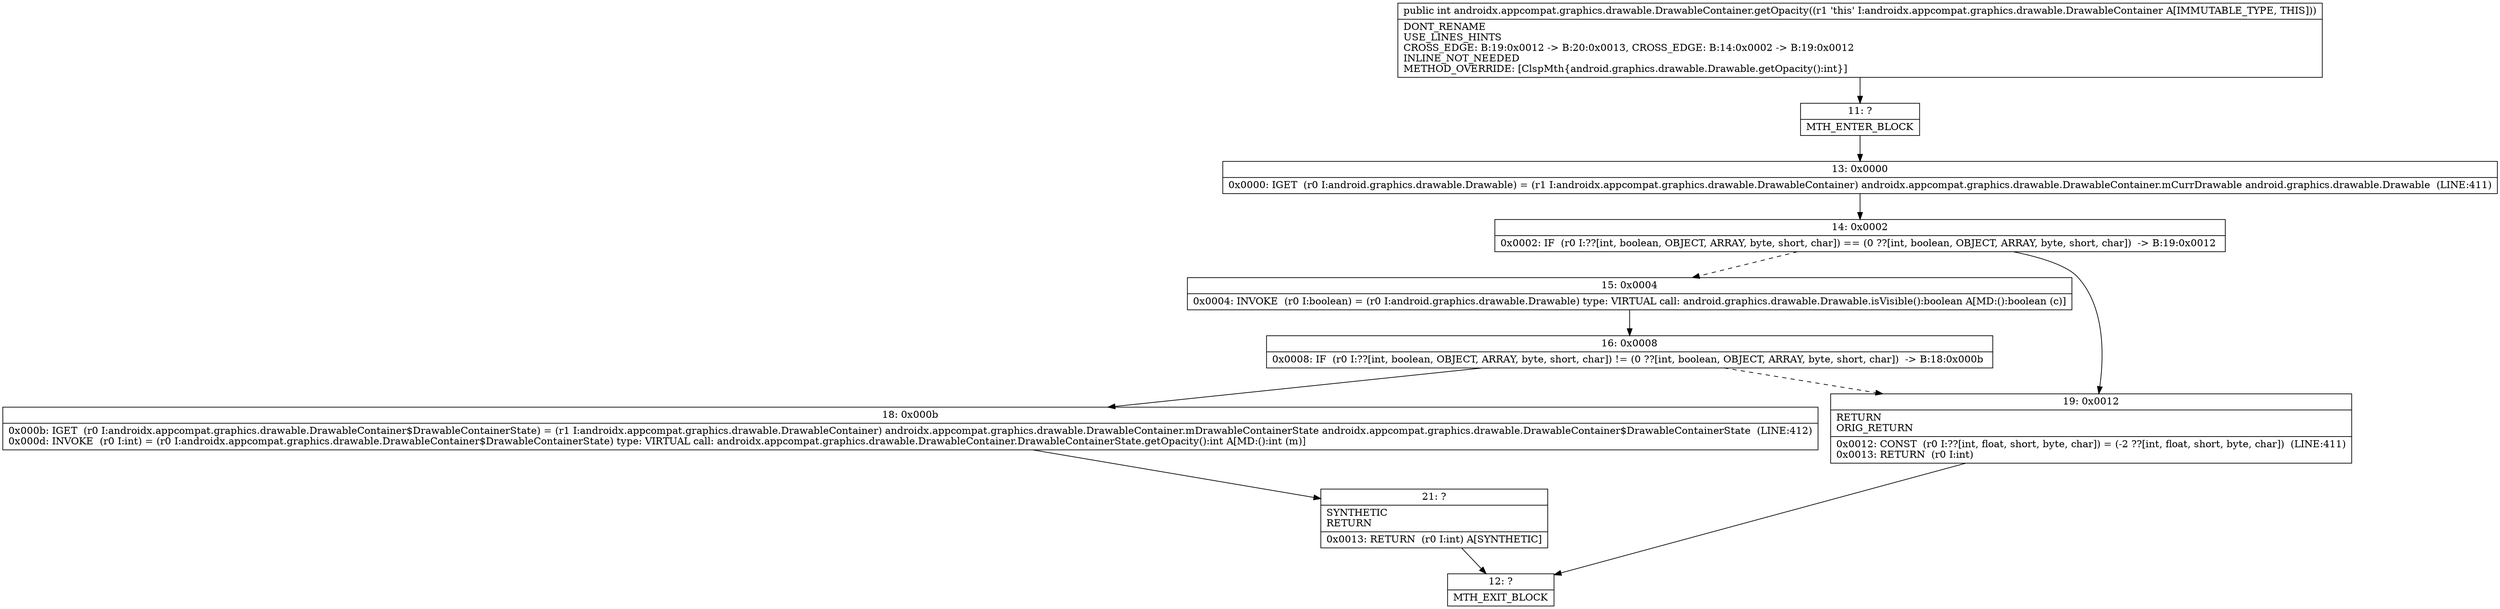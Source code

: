 digraph "CFG forandroidx.appcompat.graphics.drawable.DrawableContainer.getOpacity()I" {
Node_11 [shape=record,label="{11\:\ ?|MTH_ENTER_BLOCK\l}"];
Node_13 [shape=record,label="{13\:\ 0x0000|0x0000: IGET  (r0 I:android.graphics.drawable.Drawable) = (r1 I:androidx.appcompat.graphics.drawable.DrawableContainer) androidx.appcompat.graphics.drawable.DrawableContainer.mCurrDrawable android.graphics.drawable.Drawable  (LINE:411)\l}"];
Node_14 [shape=record,label="{14\:\ 0x0002|0x0002: IF  (r0 I:??[int, boolean, OBJECT, ARRAY, byte, short, char]) == (0 ??[int, boolean, OBJECT, ARRAY, byte, short, char])  \-\> B:19:0x0012 \l}"];
Node_15 [shape=record,label="{15\:\ 0x0004|0x0004: INVOKE  (r0 I:boolean) = (r0 I:android.graphics.drawable.Drawable) type: VIRTUAL call: android.graphics.drawable.Drawable.isVisible():boolean A[MD:():boolean (c)]\l}"];
Node_16 [shape=record,label="{16\:\ 0x0008|0x0008: IF  (r0 I:??[int, boolean, OBJECT, ARRAY, byte, short, char]) != (0 ??[int, boolean, OBJECT, ARRAY, byte, short, char])  \-\> B:18:0x000b \l}"];
Node_18 [shape=record,label="{18\:\ 0x000b|0x000b: IGET  (r0 I:androidx.appcompat.graphics.drawable.DrawableContainer$DrawableContainerState) = (r1 I:androidx.appcompat.graphics.drawable.DrawableContainer) androidx.appcompat.graphics.drawable.DrawableContainer.mDrawableContainerState androidx.appcompat.graphics.drawable.DrawableContainer$DrawableContainerState  (LINE:412)\l0x000d: INVOKE  (r0 I:int) = (r0 I:androidx.appcompat.graphics.drawable.DrawableContainer$DrawableContainerState) type: VIRTUAL call: androidx.appcompat.graphics.drawable.DrawableContainer.DrawableContainerState.getOpacity():int A[MD:():int (m)]\l}"];
Node_21 [shape=record,label="{21\:\ ?|SYNTHETIC\lRETURN\l|0x0013: RETURN  (r0 I:int) A[SYNTHETIC]\l}"];
Node_12 [shape=record,label="{12\:\ ?|MTH_EXIT_BLOCK\l}"];
Node_19 [shape=record,label="{19\:\ 0x0012|RETURN\lORIG_RETURN\l|0x0012: CONST  (r0 I:??[int, float, short, byte, char]) = (\-2 ??[int, float, short, byte, char])  (LINE:411)\l0x0013: RETURN  (r0 I:int) \l}"];
MethodNode[shape=record,label="{public int androidx.appcompat.graphics.drawable.DrawableContainer.getOpacity((r1 'this' I:androidx.appcompat.graphics.drawable.DrawableContainer A[IMMUTABLE_TYPE, THIS]))  | DONT_RENAME\lUSE_LINES_HINTS\lCROSS_EDGE: B:19:0x0012 \-\> B:20:0x0013, CROSS_EDGE: B:14:0x0002 \-\> B:19:0x0012\lINLINE_NOT_NEEDED\lMETHOD_OVERRIDE: [ClspMth\{android.graphics.drawable.Drawable.getOpacity():int\}]\l}"];
MethodNode -> Node_11;Node_11 -> Node_13;
Node_13 -> Node_14;
Node_14 -> Node_15[style=dashed];
Node_14 -> Node_19;
Node_15 -> Node_16;
Node_16 -> Node_18;
Node_16 -> Node_19[style=dashed];
Node_18 -> Node_21;
Node_21 -> Node_12;
Node_19 -> Node_12;
}

